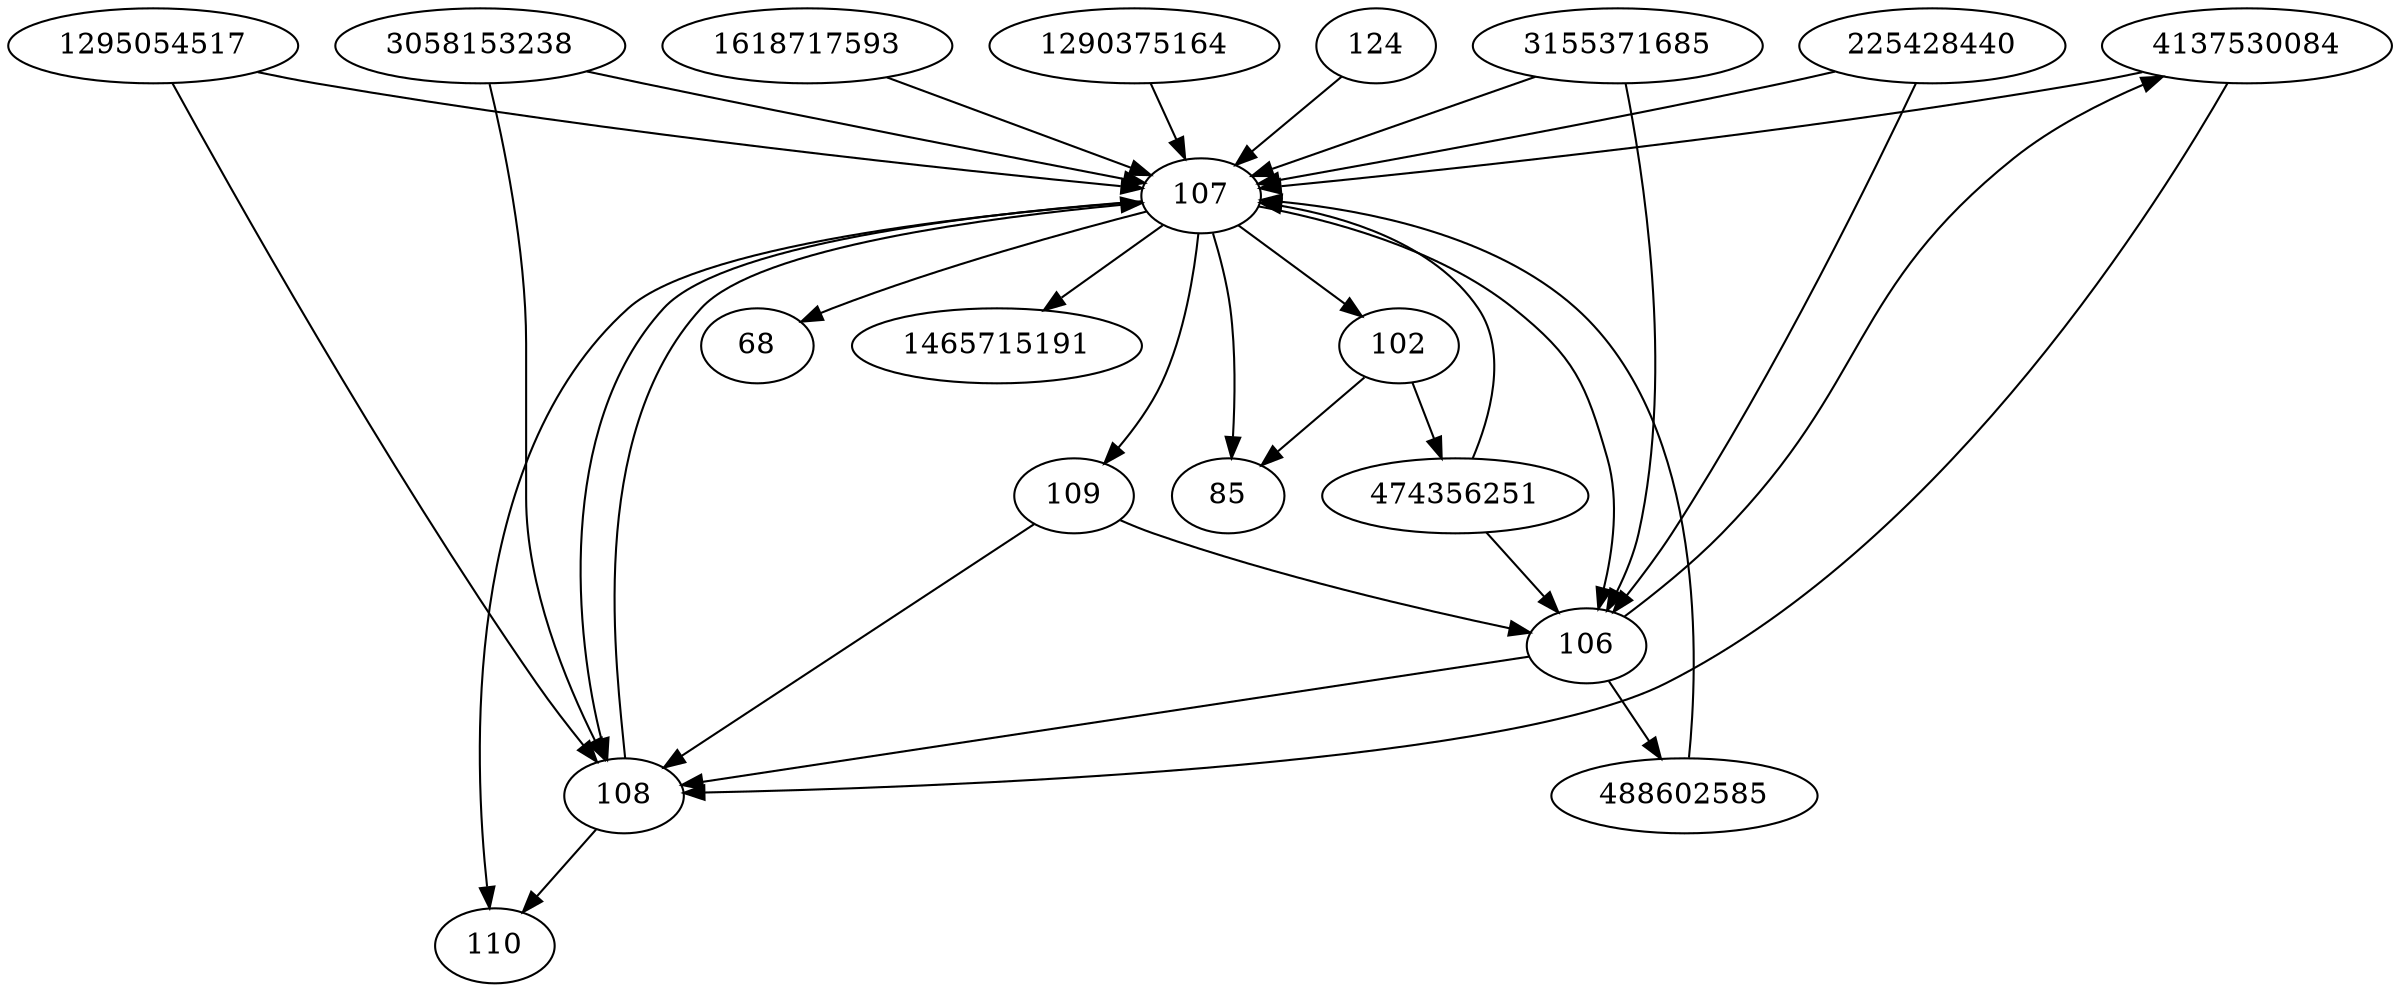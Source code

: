 strict digraph  {
4137530084;
3155371685;
102;
68;
106;
107;
108;
109;
110;
124;
1295054517;
3058153238;
1465715191;
225428440;
488602585;
1618717593;
474356251;
1290375164;
85;
4137530084 -> 107;
4137530084 -> 108;
3155371685 -> 106;
3155371685 -> 107;
102 -> 474356251;
102 -> 85;
106 -> 488602585;
106 -> 4137530084;
106 -> 108;
107 -> 1465715191;
107 -> 102;
107 -> 109;
107 -> 106;
107 -> 110;
107 -> 85;
107 -> 68;
107 -> 108;
108 -> 107;
108 -> 110;
109 -> 106;
109 -> 108;
124 -> 107;
1295054517 -> 107;
1295054517 -> 108;
3058153238 -> 107;
3058153238 -> 108;
225428440 -> 106;
225428440 -> 107;
488602585 -> 107;
1618717593 -> 107;
474356251 -> 106;
474356251 -> 107;
1290375164 -> 107;
}
